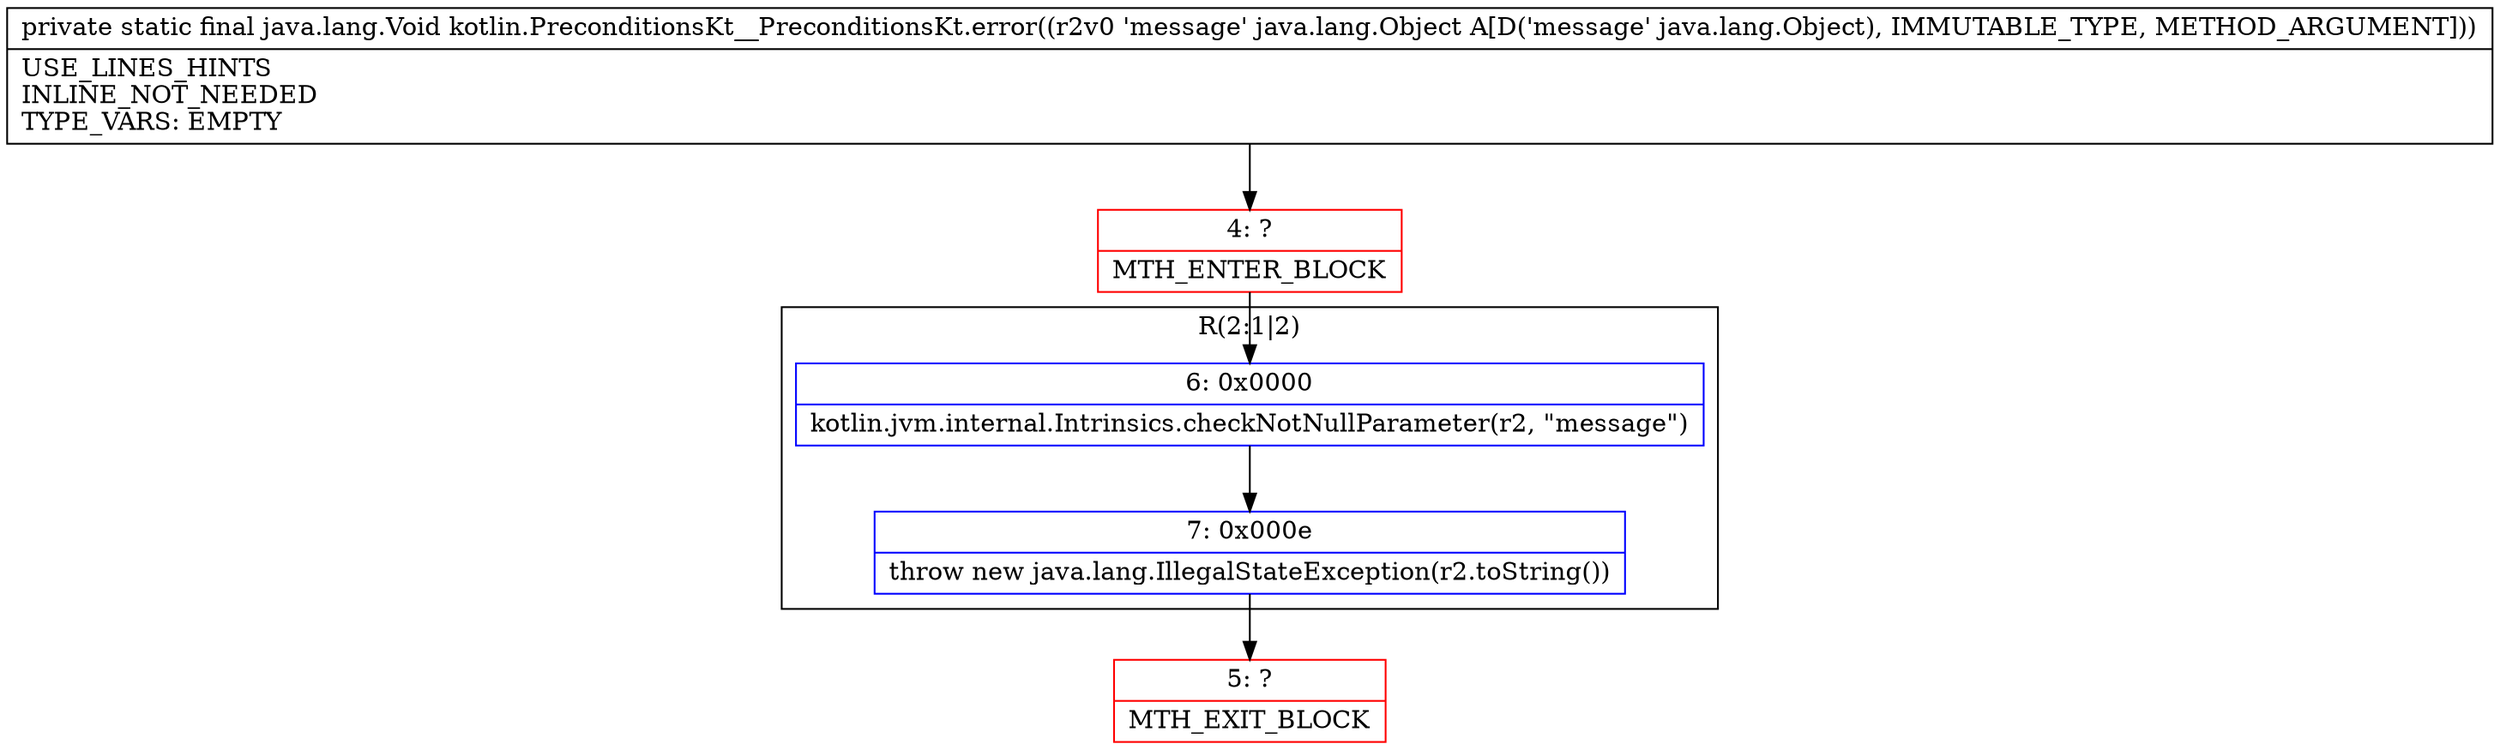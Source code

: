 digraph "CFG forkotlin.PreconditionsKt__PreconditionsKt.error(Ljava\/lang\/Object;)Ljava\/lang\/Void;" {
subgraph cluster_Region_233241687 {
label = "R(2:1|2)";
node [shape=record,color=blue];
Node_6 [shape=record,label="{6\:\ 0x0000|kotlin.jvm.internal.Intrinsics.checkNotNullParameter(r2, \"message\")\l}"];
Node_7 [shape=record,label="{7\:\ 0x000e|throw new java.lang.IllegalStateException(r2.toString())\l}"];
}
Node_4 [shape=record,color=red,label="{4\:\ ?|MTH_ENTER_BLOCK\l}"];
Node_5 [shape=record,color=red,label="{5\:\ ?|MTH_EXIT_BLOCK\l}"];
MethodNode[shape=record,label="{private static final java.lang.Void kotlin.PreconditionsKt__PreconditionsKt.error((r2v0 'message' java.lang.Object A[D('message' java.lang.Object), IMMUTABLE_TYPE, METHOD_ARGUMENT]))  | USE_LINES_HINTS\lINLINE_NOT_NEEDED\lTYPE_VARS: EMPTY\l}"];
MethodNode -> Node_4;Node_6 -> Node_7;
Node_7 -> Node_5;
Node_4 -> Node_6;
}

